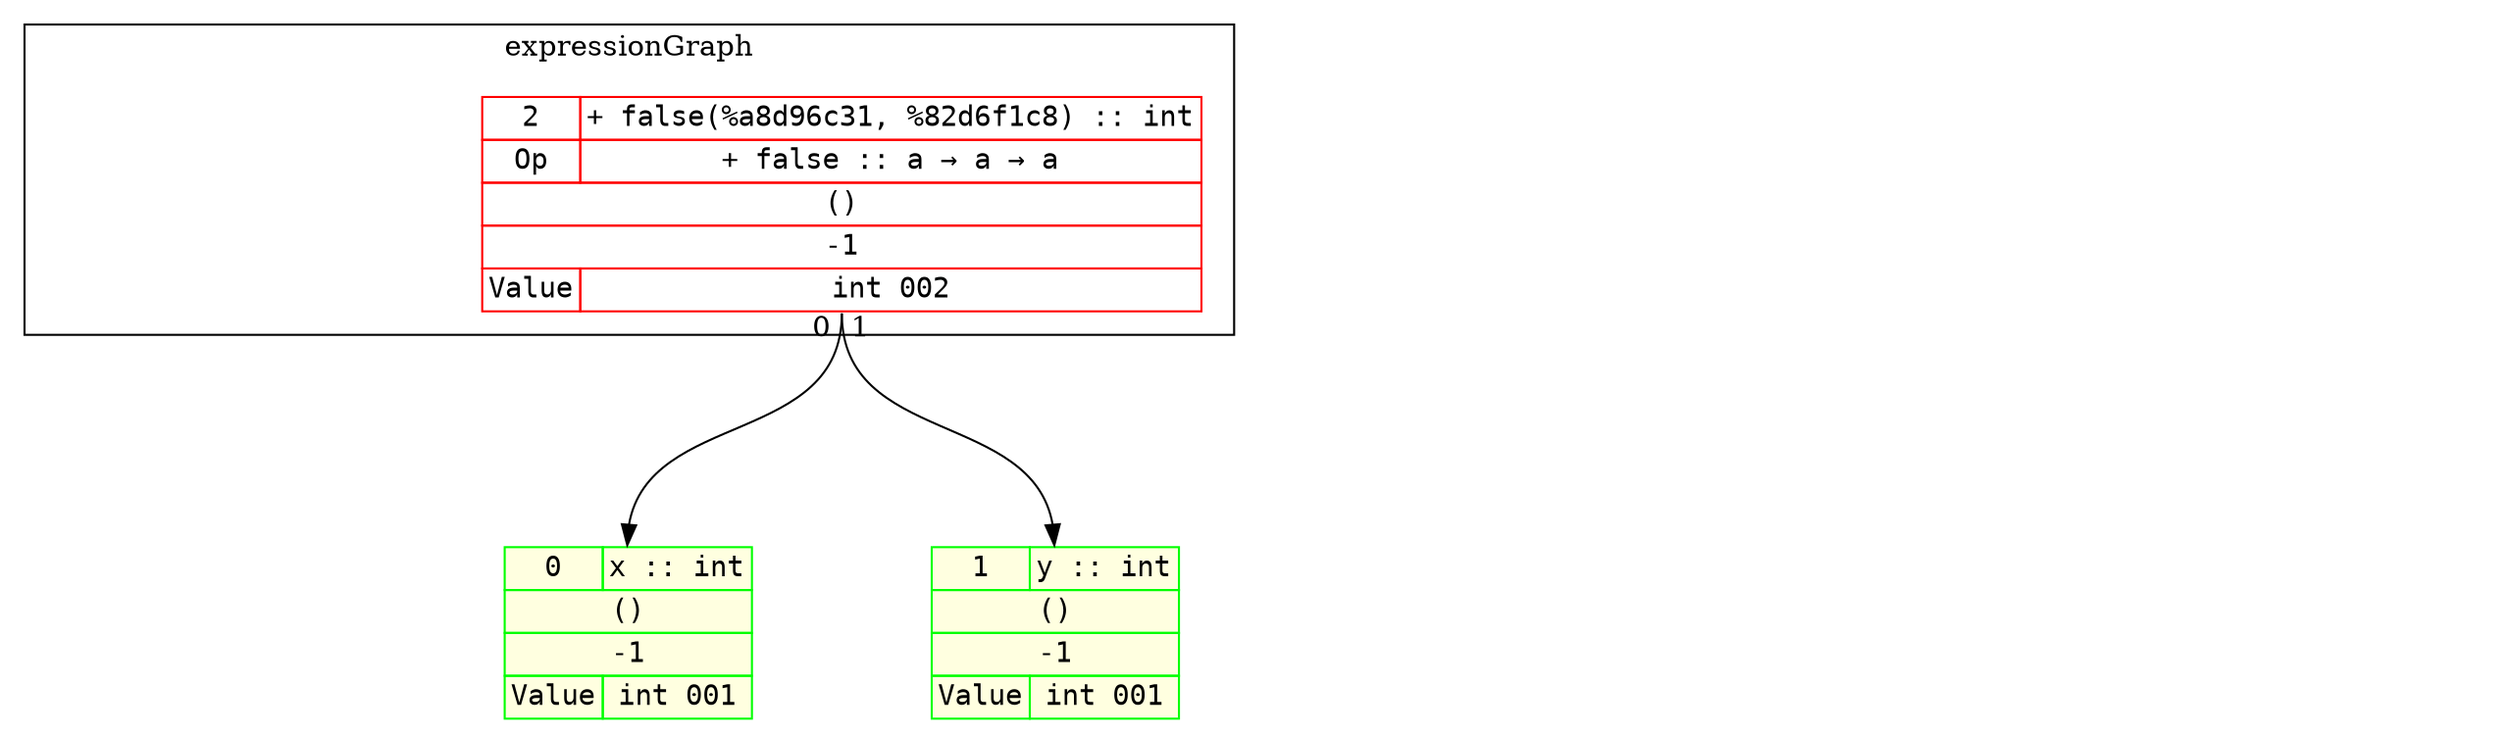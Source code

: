digraph fullGraph {
	nodesep=1;
	rankdir=TB;
	ranksep="1.5 equally";
	Node_0xc420146300:anchor:s->Node_0xc420146000:anchor:n[ labelfloat=false, taillabel=" 0 " ];
	Node_0xc420146300:anchor:s->Node_0xc420146240:anchor:n[ labelfloat=false, taillabel=" 1 " ];
	outsideRoot->insideInputs[ constraint=false, style=invis, weight=999 ];
	outsideExprG->insideExprG[ constraint=false, style=invis, weight=999 ];
	outsideRoot->outsideExprG[ constraint=false, style=invis, weight=999 ];
	insideInputs->insideExprG[ constraint=false, style=invis, weight=999 ];
	subgraph cluster_expressionGraph {
	label=expressionGraph;
	Node_0xc420146300 [ fontname=monospace, label=<
<TABLE BORDER="0" CELLBORDER="1" CELLSPACING="0" PORT="anchor"  COLOR="#FF0000;" >

<TR><TD>2</TD><TD>+ false(%a8d96c31, %82d6f1c8) :: int</TD></TR>
<TR><TD>Op</TD><TD>+ false :: a → a → a</TD></TR>
<TR><TD COLSPAN="2">()</TD></TR>
<TR><TD COLSPAN="2">-1</TD></TR>

<TR><TD>Value</TD><TD>int 002</TD></TR>


</TABLE>
>, shape=none ];
	insideExprG [ style=invis ];

}
;
	subgraph inputConsts {
	rank=max;
	subgraph cluster_inputs {
	label=inputs;
	Node_0xc420146000 [ fontname=monospace, label=<
<TABLE BORDER="0" CELLBORDER="1" CELLSPACING="0" PORT="anchor"  COLOR="#00FF00;" BGCOLOR="lightyellow">

<TR><TD>0</TD><TD>x :: int</TD></TR>

<TR><TD COLSPAN="2">()</TD></TR>
<TR><TD COLSPAN="2">-1</TD></TR>

<TR><TD>Value</TD><TD>int 001</TD></TR>


</TABLE>
>, shape=none ];
	Node_0xc420146240 [ fontname=monospace, label=<
<TABLE BORDER="0" CELLBORDER="1" CELLSPACING="0" PORT="anchor"  COLOR="#00FF00;" BGCOLOR="lightyellow">

<TR><TD>1</TD><TD>y :: int</TD></TR>

<TR><TD COLSPAN="2">()</TD></TR>
<TR><TD COLSPAN="2">-1</TD></TR>

<TR><TD>Value</TD><TD>int 001</TD></TR>


</TABLE>
>, shape=none ];
	insideInputs [ style=invis ];

}
;

}
;
	subgraph outsides {
	outsideExprG [ style=invis ];
	outsideRoot [ style=invis ];

}
;

}
